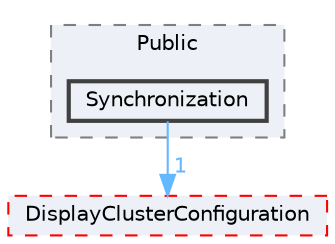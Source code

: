 digraph "Synchronization"
{
 // INTERACTIVE_SVG=YES
 // LATEX_PDF_SIZE
  bgcolor="transparent";
  edge [fontname=Helvetica,fontsize=10,labelfontname=Helvetica,labelfontsize=10];
  node [fontname=Helvetica,fontsize=10,shape=box,height=0.2,width=0.4];
  compound=true
  subgraph clusterdir_d76e9dd1f4bd92f11b196768e0a9db8c {
    graph [ bgcolor="#edf0f7", pencolor="grey50", label="Public", fontname=Helvetica,fontsize=10 style="filled,dashed", URL="dir_d76e9dd1f4bd92f11b196768e0a9db8c.html",tooltip=""]
  dir_54c7bdddecc0ae9d5471dfa2a253b091 [label="Synchronization", fillcolor="#edf0f7", color="grey25", style="filled,bold", URL="dir_54c7bdddecc0ae9d5471dfa2a253b091.html",tooltip=""];
  }
  dir_96e45f3eefa341c89ab99fae333c719c [label="DisplayClusterConfiguration", fillcolor="#edf0f7", color="red", style="filled,dashed", URL="dir_96e45f3eefa341c89ab99fae333c719c.html",tooltip=""];
  dir_54c7bdddecc0ae9d5471dfa2a253b091->dir_96e45f3eefa341c89ab99fae333c719c [headlabel="1", labeldistance=1.5 headhref="dir_001157_000318.html" href="dir_001157_000318.html" color="steelblue1" fontcolor="steelblue1"];
}
